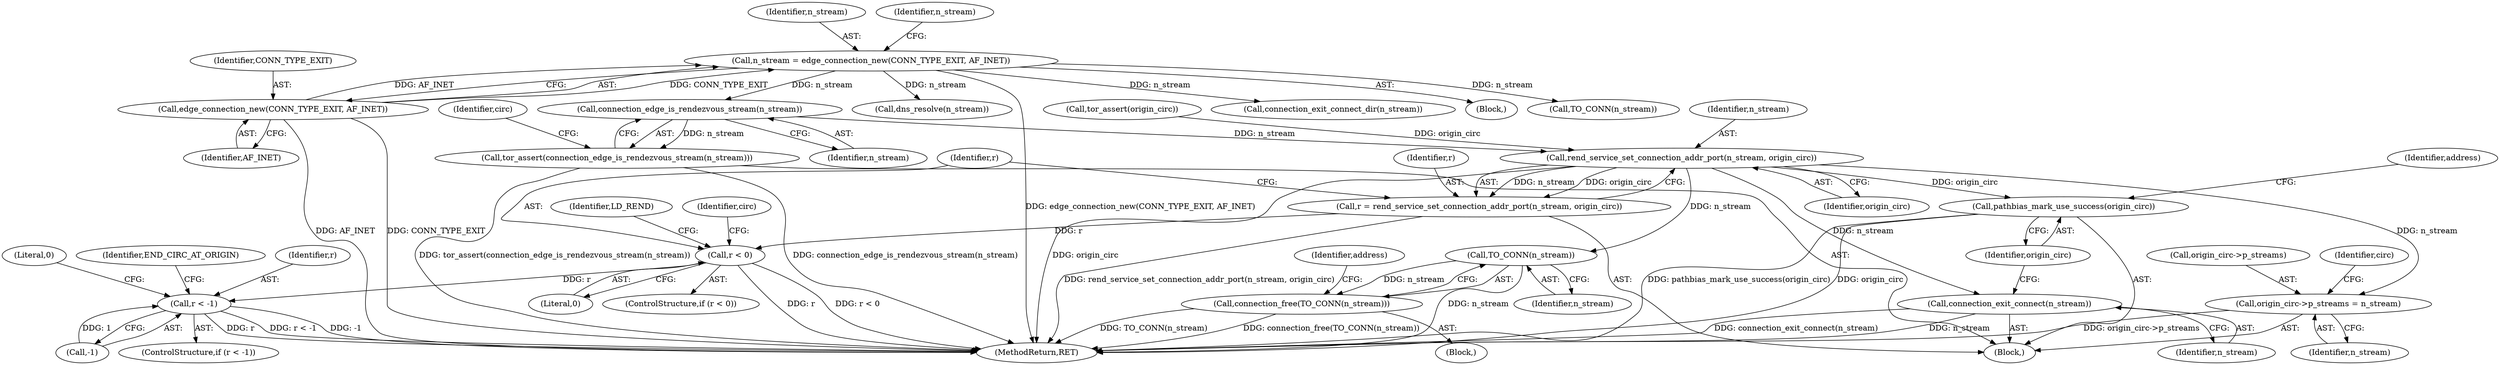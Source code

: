 digraph "0_tor_79b59a2dfcb68897ee89d98587d09e55f07e68d7@API" {
"1000524" [label="(Call,connection_edge_is_rendezvous_stream(n_stream))"];
"1000438" [label="(Call,n_stream = edge_connection_new(CONN_TYPE_EXIT, AF_INET))"];
"1000440" [label="(Call,edge_connection_new(CONN_TYPE_EXIT, AF_INET))"];
"1000523" [label="(Call,tor_assert(connection_edge_is_rendezvous_stream(n_stream)))"];
"1000531" [label="(Call,rend_service_set_connection_addr_port(n_stream, origin_circ))"];
"1000529" [label="(Call,r = rend_service_set_connection_addr_port(n_stream, origin_circ))"];
"1000535" [label="(Call,r < 0)"];
"1000560" [label="(Call,r < -1)"];
"1000555" [label="(Call,TO_CONN(n_stream))"];
"1000554" [label="(Call,connection_free(TO_CONN(n_stream)))"];
"1000595" [label="(Call,origin_circ->p_streams = n_stream)"];
"1000608" [label="(Call,connection_exit_connect(n_stream))"];
"1000610" [label="(Call,pathbias_mark_use_success(origin_circ))"];
"1000556" [label="(Identifier,n_stream)"];
"1000690" [label="(Call,dns_resolve(n_stream))"];
"1000610" [label="(Call,pathbias_mark_use_success(origin_circ))"];
"1000596" [label="(Call,origin_circ->p_streams)"];
"1000440" [label="(Call,edge_connection_new(CONN_TYPE_EXIT, AF_INET))"];
"1000565" [label="(Identifier,END_CIRC_AT_ORIGIN)"];
"1000595" [label="(Call,origin_circ->p_streams = n_stream)"];
"1000561" [label="(Identifier,r)"];
"1000684" [label="(Call,connection_exit_connect_dir(n_stream))"];
"1000560" [label="(Call,r < -1)"];
"1000555" [label="(Call,TO_CONN(n_stream))"];
"1000558" [label="(Identifier,address)"];
"1000613" [label="(Identifier,address)"];
"1000533" [label="(Identifier,origin_circ)"];
"1000554" [label="(Call,connection_free(TO_CONN(n_stream)))"];
"1000559" [label="(ControlStructure,if (r < -1))"];
"1000536" [label="(Identifier,r)"];
"1000124" [label="(Block,)"];
"1000532" [label="(Identifier,n_stream)"];
"1000535" [label="(Call,r < 0)"];
"1000570" [label="(Identifier,circ)"];
"1000442" [label="(Identifier,AF_INET)"];
"1000562" [label="(Call,-1)"];
"1000568" [label="(Literal,0)"];
"1000718" [label="(MethodReturn,RET)"];
"1000530" [label="(Identifier,r)"];
"1000439" [label="(Identifier,n_stream)"];
"1000527" [label="(Identifier,circ)"];
"1000538" [label="(Block,)"];
"1000537" [label="(Literal,0)"];
"1000524" [label="(Call,connection_edge_is_rendezvous_stream(n_stream))"];
"1000601" [label="(Identifier,circ)"];
"1000534" [label="(ControlStructure,if (r < 0))"];
"1000523" [label="(Call,tor_assert(connection_edge_is_rendezvous_stream(n_stream)))"];
"1000540" [label="(Identifier,LD_REND)"];
"1000445" [label="(Identifier,n_stream)"];
"1000531" [label="(Call,rend_service_set_connection_addr_port(n_stream, origin_circ))"];
"1000609" [label="(Identifier,n_stream)"];
"1000599" [label="(Identifier,n_stream)"];
"1000495" [label="(Call,tor_assert(origin_circ))"];
"1000611" [label="(Identifier,origin_circ)"];
"1000529" [label="(Call,r = rend_service_set_connection_addr_port(n_stream, origin_circ))"];
"1000608" [label="(Call,connection_exit_connect(n_stream))"];
"1000643" [label="(Call,TO_CONN(n_stream))"];
"1000438" [label="(Call,n_stream = edge_connection_new(CONN_TYPE_EXIT, AF_INET))"];
"1000441" [label="(Identifier,CONN_TYPE_EXIT)"];
"1000525" [label="(Identifier,n_stream)"];
"1000494" [label="(Block,)"];
"1000524" -> "1000523"  [label="AST: "];
"1000524" -> "1000525"  [label="CFG: "];
"1000525" -> "1000524"  [label="AST: "];
"1000523" -> "1000524"  [label="CFG: "];
"1000524" -> "1000523"  [label="DDG: n_stream"];
"1000438" -> "1000524"  [label="DDG: n_stream"];
"1000524" -> "1000531"  [label="DDG: n_stream"];
"1000438" -> "1000124"  [label="AST: "];
"1000438" -> "1000440"  [label="CFG: "];
"1000439" -> "1000438"  [label="AST: "];
"1000440" -> "1000438"  [label="AST: "];
"1000445" -> "1000438"  [label="CFG: "];
"1000438" -> "1000718"  [label="DDG: edge_connection_new(CONN_TYPE_EXIT, AF_INET)"];
"1000440" -> "1000438"  [label="DDG: CONN_TYPE_EXIT"];
"1000440" -> "1000438"  [label="DDG: AF_INET"];
"1000438" -> "1000643"  [label="DDG: n_stream"];
"1000438" -> "1000684"  [label="DDG: n_stream"];
"1000438" -> "1000690"  [label="DDG: n_stream"];
"1000440" -> "1000442"  [label="CFG: "];
"1000441" -> "1000440"  [label="AST: "];
"1000442" -> "1000440"  [label="AST: "];
"1000440" -> "1000718"  [label="DDG: AF_INET"];
"1000440" -> "1000718"  [label="DDG: CONN_TYPE_EXIT"];
"1000523" -> "1000494"  [label="AST: "];
"1000527" -> "1000523"  [label="CFG: "];
"1000523" -> "1000718"  [label="DDG: connection_edge_is_rendezvous_stream(n_stream)"];
"1000523" -> "1000718"  [label="DDG: tor_assert(connection_edge_is_rendezvous_stream(n_stream))"];
"1000531" -> "1000529"  [label="AST: "];
"1000531" -> "1000533"  [label="CFG: "];
"1000532" -> "1000531"  [label="AST: "];
"1000533" -> "1000531"  [label="AST: "];
"1000529" -> "1000531"  [label="CFG: "];
"1000531" -> "1000718"  [label="DDG: origin_circ"];
"1000531" -> "1000529"  [label="DDG: n_stream"];
"1000531" -> "1000529"  [label="DDG: origin_circ"];
"1000495" -> "1000531"  [label="DDG: origin_circ"];
"1000531" -> "1000555"  [label="DDG: n_stream"];
"1000531" -> "1000595"  [label="DDG: n_stream"];
"1000531" -> "1000608"  [label="DDG: n_stream"];
"1000531" -> "1000610"  [label="DDG: origin_circ"];
"1000529" -> "1000494"  [label="AST: "];
"1000530" -> "1000529"  [label="AST: "];
"1000536" -> "1000529"  [label="CFG: "];
"1000529" -> "1000718"  [label="DDG: rend_service_set_connection_addr_port(n_stream, origin_circ)"];
"1000529" -> "1000535"  [label="DDG: r"];
"1000535" -> "1000534"  [label="AST: "];
"1000535" -> "1000537"  [label="CFG: "];
"1000536" -> "1000535"  [label="AST: "];
"1000537" -> "1000535"  [label="AST: "];
"1000540" -> "1000535"  [label="CFG: "];
"1000570" -> "1000535"  [label="CFG: "];
"1000535" -> "1000718"  [label="DDG: r"];
"1000535" -> "1000718"  [label="DDG: r < 0"];
"1000535" -> "1000560"  [label="DDG: r"];
"1000560" -> "1000559"  [label="AST: "];
"1000560" -> "1000562"  [label="CFG: "];
"1000561" -> "1000560"  [label="AST: "];
"1000562" -> "1000560"  [label="AST: "];
"1000565" -> "1000560"  [label="CFG: "];
"1000568" -> "1000560"  [label="CFG: "];
"1000560" -> "1000718"  [label="DDG: r < -1"];
"1000560" -> "1000718"  [label="DDG: -1"];
"1000560" -> "1000718"  [label="DDG: r"];
"1000562" -> "1000560"  [label="DDG: 1"];
"1000555" -> "1000554"  [label="AST: "];
"1000555" -> "1000556"  [label="CFG: "];
"1000556" -> "1000555"  [label="AST: "];
"1000554" -> "1000555"  [label="CFG: "];
"1000555" -> "1000718"  [label="DDG: n_stream"];
"1000555" -> "1000554"  [label="DDG: n_stream"];
"1000554" -> "1000538"  [label="AST: "];
"1000558" -> "1000554"  [label="CFG: "];
"1000554" -> "1000718"  [label="DDG: connection_free(TO_CONN(n_stream))"];
"1000554" -> "1000718"  [label="DDG: TO_CONN(n_stream)"];
"1000595" -> "1000494"  [label="AST: "];
"1000595" -> "1000599"  [label="CFG: "];
"1000596" -> "1000595"  [label="AST: "];
"1000599" -> "1000595"  [label="AST: "];
"1000601" -> "1000595"  [label="CFG: "];
"1000595" -> "1000718"  [label="DDG: origin_circ->p_streams"];
"1000608" -> "1000494"  [label="AST: "];
"1000608" -> "1000609"  [label="CFG: "];
"1000609" -> "1000608"  [label="AST: "];
"1000611" -> "1000608"  [label="CFG: "];
"1000608" -> "1000718"  [label="DDG: connection_exit_connect(n_stream)"];
"1000608" -> "1000718"  [label="DDG: n_stream"];
"1000610" -> "1000494"  [label="AST: "];
"1000610" -> "1000611"  [label="CFG: "];
"1000611" -> "1000610"  [label="AST: "];
"1000613" -> "1000610"  [label="CFG: "];
"1000610" -> "1000718"  [label="DDG: pathbias_mark_use_success(origin_circ)"];
"1000610" -> "1000718"  [label="DDG: origin_circ"];
}
